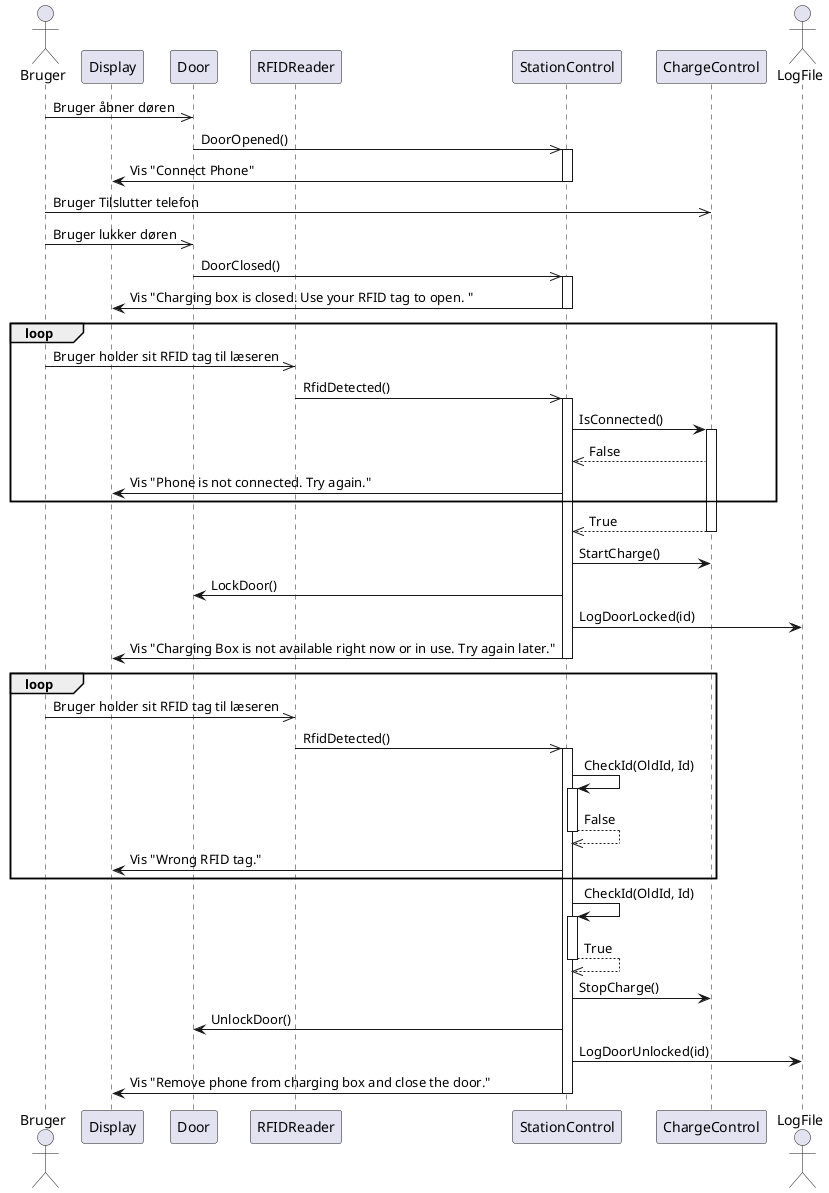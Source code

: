 @startuml
actor Bruger as A
participant Display 
participant Door 
participant RFIDReader
participant StationControl
participant ChargeControl
actor LogFile


A->> Door: Bruger åbner døren
Door->>StationControl: DoorOpened()
activate StationControl
StationControl->Display: Vis "Connect Phone"
deactivate StationControl
A->> ChargeControl: Bruger Tilslutter telefon
A ->> Door: Bruger lukker døren
Door->> StationControl: DoorClosed()
activate StationControl
StationControl-> Display: Vis "Charging box is closed. Use your RFID tag to open. "
deactivate StationControl

loop
    A->>RFIDReader: Bruger holder sit RFID tag til læseren
    RFIDReader->>StationControl: RfidDetected()
    activate StationControl
    StationControl->ChargeControl: IsConnected()
    activate ChargeControl
    ChargeControl-->>StationControl: False
    StationControl->Display: Vis "Phone is not connected. Try again."
end
ChargeControl-->>StationControl: True
deactivate ChargeControl
StationControl->ChargeControl: StartCharge()
StationControl->Door:LockDoor()
StationControl->LogFile: LogDoorLocked(id)
StationControl->Display: Vis "Charging Box is not available right now or in use. Try again later."
deactivate StationControl

loop
    A->>RFIDReader: Bruger holder sit RFID tag til læseren
    RFIDReader->>StationControl: RfidDetected()
    activate StationControl
    StationControl->StationControl: CheckId(OldId, Id)
    activate StationControl
    StationControl-->>StationControl: False
    deactivate StationControl
    StationControl->Display: Vis "Wrong RFID tag."
end loop 
    activate StationControl
    StationControl->StationControl: CheckId(OldId, Id)
    activate StationControl
    StationControl-->>StationControl: True
    deactivate StationControl
    StationControl -> ChargeControl: StopCharge()
    StationControl -> Door: UnlockDoor()
    StationControl -> LogFile: LogDoorUnlocked(id)
    StationControl->Display: Vis "Remove phone from charging box and close the door."
    deactivate StationControl

@enduml